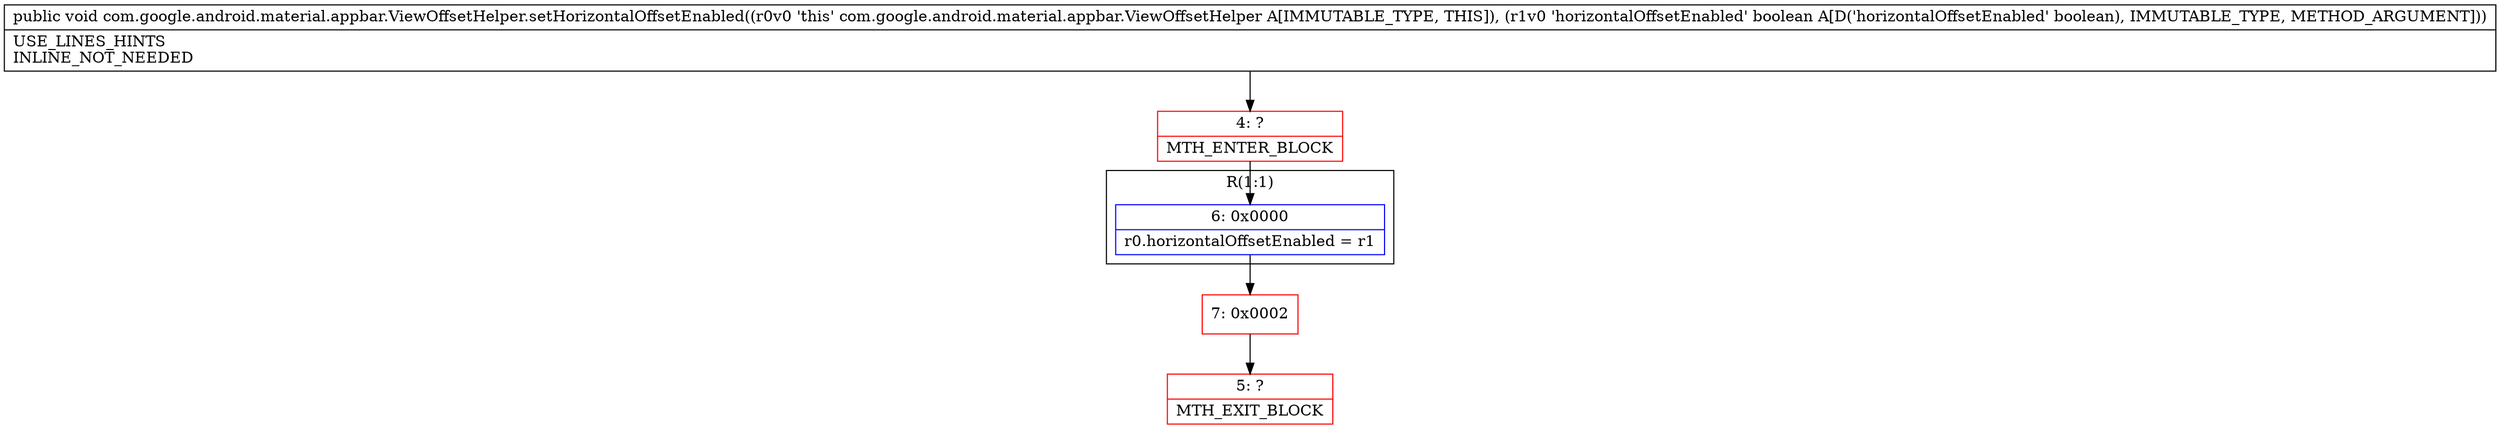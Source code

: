 digraph "CFG forcom.google.android.material.appbar.ViewOffsetHelper.setHorizontalOffsetEnabled(Z)V" {
subgraph cluster_Region_1500375390 {
label = "R(1:1)";
node [shape=record,color=blue];
Node_6 [shape=record,label="{6\:\ 0x0000|r0.horizontalOffsetEnabled = r1\l}"];
}
Node_4 [shape=record,color=red,label="{4\:\ ?|MTH_ENTER_BLOCK\l}"];
Node_7 [shape=record,color=red,label="{7\:\ 0x0002}"];
Node_5 [shape=record,color=red,label="{5\:\ ?|MTH_EXIT_BLOCK\l}"];
MethodNode[shape=record,label="{public void com.google.android.material.appbar.ViewOffsetHelper.setHorizontalOffsetEnabled((r0v0 'this' com.google.android.material.appbar.ViewOffsetHelper A[IMMUTABLE_TYPE, THIS]), (r1v0 'horizontalOffsetEnabled' boolean A[D('horizontalOffsetEnabled' boolean), IMMUTABLE_TYPE, METHOD_ARGUMENT]))  | USE_LINES_HINTS\lINLINE_NOT_NEEDED\l}"];
MethodNode -> Node_4;Node_6 -> Node_7;
Node_4 -> Node_6;
Node_7 -> Node_5;
}

